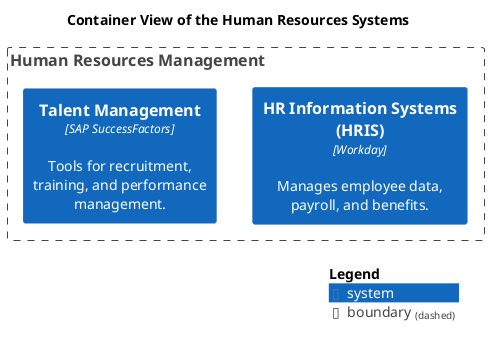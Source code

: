 @startuml container-view
!include <C4/C4_Container.puml>
!include <awslib14/AWSCommon>
!include <awslib14/AWSC4Integration>
!include <azure/AzureCommon>
!include <azure/AzureC4Integration>
!include <tupadr3/common>


LAYOUT_TOP_DOWN()




title Container View of the Human Resources Systems
Boundary(mybank_humanResources_contextBoundary, "Human Resources Management") {
  System(mybank_humanResources_hris, "HR Information Systems (HRIS)", $descr="Manages employee data, payroll, and benefits.", $type="Workday")
  System(mybank_humanResources_talentManagementSystem, "Talent Management", $descr="Tools for recruitment, training, and performance management.", $type="SAP SuccessFactors")
}
SHOW_LEGEND()
@enduml
